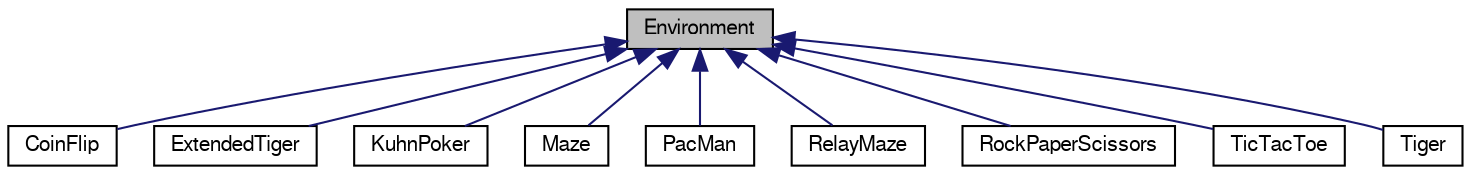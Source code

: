 digraph G
{
  edge [fontname="FreeSans",fontsize="10",labelfontname="FreeSans",labelfontsize="10"];
  node [fontname="FreeSans",fontsize="10",shape=record];
  Node1 [label="Environment",height=0.2,width=0.4,color="black", fillcolor="grey75", style="filled" fontcolor="black"];
  Node1 -> Node2 [dir=back,color="midnightblue",fontsize="10",style="solid",fontname="FreeSans"];
  Node2 [label="CoinFlip",height=0.2,width=0.4,color="black", fillcolor="white", style="filled",URL="$classCoinFlip.html"];
  Node1 -> Node3 [dir=back,color="midnightblue",fontsize="10",style="solid",fontname="FreeSans"];
  Node3 [label="ExtendedTiger",height=0.2,width=0.4,color="black", fillcolor="white", style="filled",URL="$classExtendedTiger.html"];
  Node1 -> Node4 [dir=back,color="midnightblue",fontsize="10",style="solid",fontname="FreeSans"];
  Node4 [label="KuhnPoker",height=0.2,width=0.4,color="black", fillcolor="white", style="filled",URL="$classKuhnPoker.html"];
  Node1 -> Node5 [dir=back,color="midnightblue",fontsize="10",style="solid",fontname="FreeSans"];
  Node5 [label="Maze",height=0.2,width=0.4,color="black", fillcolor="white", style="filled",URL="$classMaze.html"];
  Node1 -> Node6 [dir=back,color="midnightblue",fontsize="10",style="solid",fontname="FreeSans"];
  Node6 [label="PacMan",height=0.2,width=0.4,color="black", fillcolor="white", style="filled",URL="$classPacMan.html"];
  Node1 -> Node7 [dir=back,color="midnightblue",fontsize="10",style="solid",fontname="FreeSans"];
  Node7 [label="RelayMaze",height=0.2,width=0.4,color="black", fillcolor="white", style="filled",URL="$classRelayMaze.html"];
  Node1 -> Node8 [dir=back,color="midnightblue",fontsize="10",style="solid",fontname="FreeSans"];
  Node8 [label="RockPaperScissors",height=0.2,width=0.4,color="black", fillcolor="white", style="filled",URL="$classRockPaperScissors.html"];
  Node1 -> Node9 [dir=back,color="midnightblue",fontsize="10",style="solid",fontname="FreeSans"];
  Node9 [label="TicTacToe",height=0.2,width=0.4,color="black", fillcolor="white", style="filled",URL="$classTicTacToe.html"];
  Node1 -> Node10 [dir=back,color="midnightblue",fontsize="10",style="solid",fontname="FreeSans"];
  Node10 [label="Tiger",height=0.2,width=0.4,color="black", fillcolor="white", style="filled",URL="$classTiger.html"];
}
